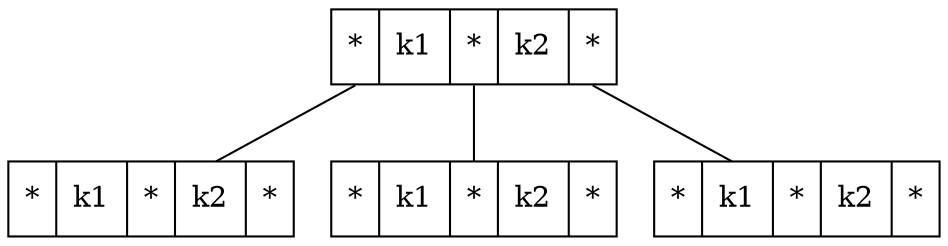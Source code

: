 graph Tree {
    rankdir=TB;
    node [shape=record];
    splines=polyline;

    R [label= "{{<left>*|k1|<middle>*|k2|<right>*}}"];
    A [label= "{{<left>*|k1|<middle>*|k2|<right>*}}"];
    B [label= "{{<left>*|k1|<middle>*|k2|<right>*}}"];
    C [label= "{{<left>*|k1|<middle>*|k2|<right>*}}"];

    R:left -- A;
    R:middle -- B;
    R:right -- C;
}
